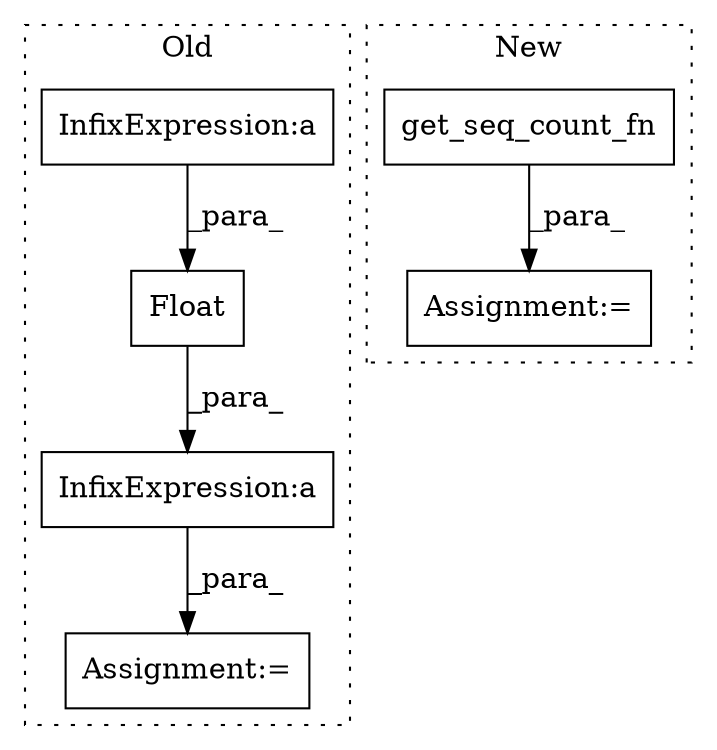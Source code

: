 digraph G {
subgraph cluster0 {
1 [label="Float" a="32" s="6949,6962" l="6,1" shape="box"];
3 [label="InfixExpression:a" a="27" s="7035" l="3" shape="box"];
4 [label="InfixExpression:a" a="27" s="6957" l="3" shape="box"];
5 [label="Assignment:=" a="7" s="7021" l="1" shape="box"];
label = "Old";
style="dotted";
}
subgraph cluster1 {
2 [label="get_seq_count_fn" a="32" s="7173,7199" l="17,1" shape="box"];
6 [label="Assignment:=" a="7" s="7172" l="1" shape="box"];
label = "New";
style="dotted";
}
1 -> 3 [label="_para_"];
2 -> 6 [label="_para_"];
3 -> 5 [label="_para_"];
4 -> 1 [label="_para_"];
}